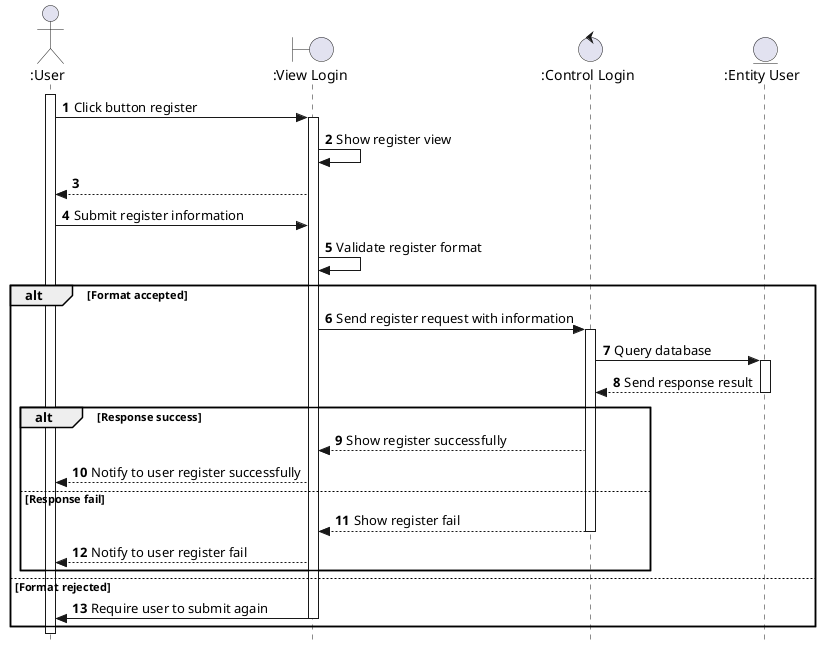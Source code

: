 @startuml

actor ":User" as User
boundary ":View Login" as ClientApp
control ":Control Login" as Control
entity ":Entity User" as Entity
autonumber

activate User
User -> ClientApp: Click button register
activate ClientApp
ClientApp -> ClientApp: Show register view
ClientApp --> User
User -> ClientApp: Submit register information
ClientApp -> ClientApp: Validate register format
alt Format accepted
  ClientApp -> Control: Send register request with information
  activate Control
  Control -> Entity: Query database
  activate Entity
  Entity --> Control: Send response result
  deactivate Entity
  alt Response success
    Control --> ClientApp: Show register successfully
    ClientApp --> User: Notify to user register successfully
  else Response fail
    Control --> ClientApp: Show register fail
    deactivate Control
    ClientApp --> User: Notify to user register fail
  end

else Format rejected
  ClientApp -> User: Require user to submit again
  deactivate ClientApp
end
deactivate User
skinparam style strictuml

@enduml
